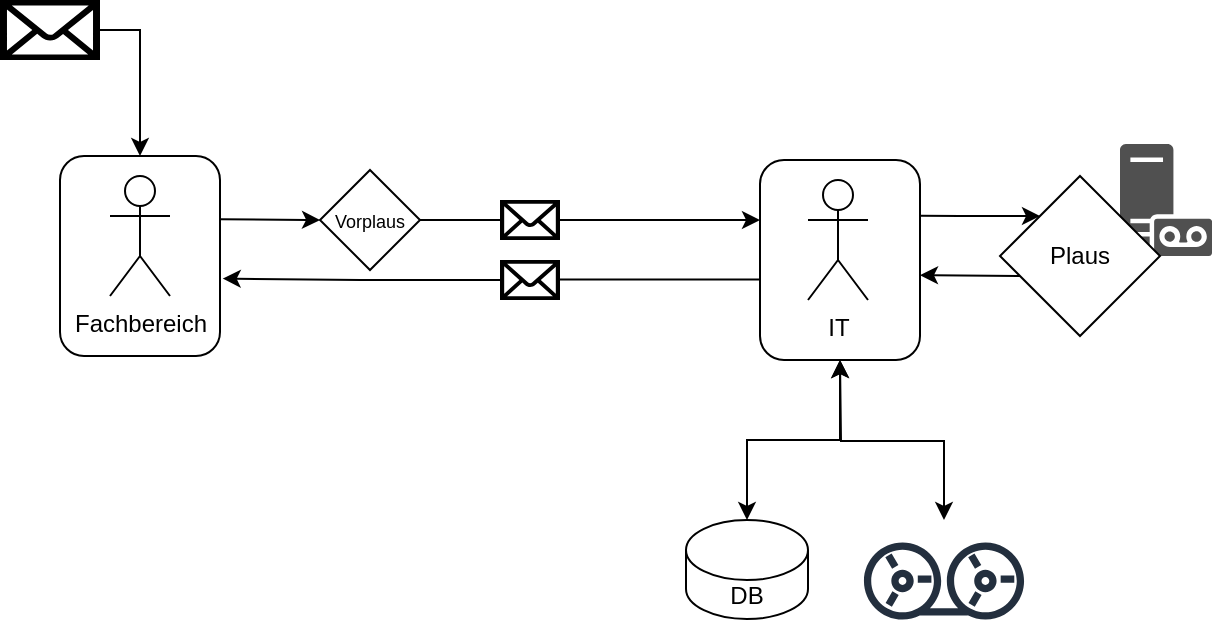 <mxfile version="14.8.0" type="github">
  <diagram id="AeT23atfMXd0uCMFiQIc" name="Page-1">
    <mxGraphModel dx="1122" dy="626" grid="1" gridSize="10" guides="1" tooltips="1" connect="1" arrows="1" fold="1" page="1" pageScale="1" pageWidth="827" pageHeight="1169" math="0" shadow="0">
      <root>
        <mxCell id="0" />
        <mxCell id="1" parent="0" />
        <mxCell id="8ohsTLq1N4-sM_qIcSxp-53" style="edgeStyle=orthogonalEdgeStyle;rounded=0;orthogonalLoop=1;jettySize=auto;html=1;exitX=0.5;exitY=0;exitDx=0;exitDy=0;startArrow=classic;startFill=1;endArrow=classic;endFill=1;" edge="1" parent="1" source="8ohsTLq1N4-sM_qIcSxp-49">
          <mxGeometry relative="1" as="geometry">
            <mxPoint x="430" y="240.0" as="targetPoint" />
          </mxGeometry>
        </mxCell>
        <mxCell id="8ohsTLq1N4-sM_qIcSxp-49" value="" style="rounded=1;whiteSpace=wrap;html=1;fillColor=#ffffff;strokeWidth=0;opacity=0;" vertex="1" parent="1">
          <mxGeometry x="444" y="320" width="76" height="50" as="geometry" />
        </mxCell>
        <mxCell id="8ohsTLq1N4-sM_qIcSxp-40" value="" style="rounded=1;whiteSpace=wrap;html=1;fillColor=#ffffff;" vertex="1" parent="1">
          <mxGeometry x="40" y="138" width="80" height="100" as="geometry" />
        </mxCell>
        <mxCell id="8ohsTLq1N4-sM_qIcSxp-52" style="edgeStyle=orthogonalEdgeStyle;rounded=0;orthogonalLoop=1;jettySize=auto;html=1;exitX=0.5;exitY=1;exitDx=0;exitDy=0;entryX=0.5;entryY=0;entryDx=0;entryDy=0;entryPerimeter=0;startArrow=classic;startFill=1;endArrow=classic;endFill=1;" edge="1" parent="1" source="8ohsTLq1N4-sM_qIcSxp-39" target="8ohsTLq1N4-sM_qIcSxp-34">
          <mxGeometry relative="1" as="geometry" />
        </mxCell>
        <mxCell id="8ohsTLq1N4-sM_qIcSxp-39" value="" style="rounded=1;whiteSpace=wrap;html=1;fillColor=#ffffff;" vertex="1" parent="1">
          <mxGeometry x="390" y="140" width="80" height="100" as="geometry" />
        </mxCell>
        <mxCell id="8ohsTLq1N4-sM_qIcSxp-3" value="&lt;font style=&quot;font-size: 9px&quot;&gt;Vorplaus&lt;/font&gt;" style="rhombus;whiteSpace=wrap;html=1;" vertex="1" parent="1">
          <mxGeometry x="170" y="145" width="50" height="50" as="geometry" />
        </mxCell>
        <mxCell id="8ohsTLq1N4-sM_qIcSxp-1" value="Fachbereich" style="shape=umlActor;verticalLabelPosition=bottom;verticalAlign=top;html=1;outlineConnect=0;" vertex="1" parent="1">
          <mxGeometry x="65" y="148" width="30" height="60" as="geometry" />
        </mxCell>
        <mxCell id="8ohsTLq1N4-sM_qIcSxp-11" value="IT" style="shape=umlActor;verticalLabelPosition=bottom;verticalAlign=top;html=1;outlineConnect=0;" vertex="1" parent="1">
          <mxGeometry x="414" y="150" width="30" height="60" as="geometry" />
        </mxCell>
        <mxCell id="8ohsTLq1N4-sM_qIcSxp-16" value="" style="pointerEvents=1;shadow=0;dashed=0;html=1;strokeColor=none;fillColor=#505050;labelPosition=center;verticalLabelPosition=bottom;verticalAlign=top;outlineConnect=0;align=center;shape=mxgraph.office.communications.voice_mail_preview;" vertex="1" parent="1">
          <mxGeometry x="570" y="132" width="46" height="56" as="geometry" />
        </mxCell>
        <mxCell id="8ohsTLq1N4-sM_qIcSxp-27" style="edgeStyle=orthogonalEdgeStyle;rounded=0;orthogonalLoop=1;jettySize=auto;html=1;exitX=0;exitY=0;exitDx=0;exitDy=0;startArrow=classic;startFill=1;endArrow=none;endFill=0;" edge="1" parent="1" source="8ohsTLq1N4-sM_qIcSxp-17">
          <mxGeometry relative="1" as="geometry">
            <mxPoint x="470" y="167.857" as="targetPoint" />
          </mxGeometry>
        </mxCell>
        <mxCell id="8ohsTLq1N4-sM_qIcSxp-17" value="Plaus" style="rhombus;whiteSpace=wrap;html=1;" vertex="1" parent="1">
          <mxGeometry x="510" y="148" width="80" height="80" as="geometry" />
        </mxCell>
        <mxCell id="8ohsTLq1N4-sM_qIcSxp-18" value="" style="endArrow=classic;html=1;exitX=1;exitY=0.5;exitDx=0;exitDy=0;exitPerimeter=0;" edge="1" parent="1" source="8ohsTLq1N4-sM_qIcSxp-20">
          <mxGeometry width="50" height="50" relative="1" as="geometry">
            <mxPoint x="164" y="169.76" as="sourcePoint" />
            <mxPoint x="390" y="170" as="targetPoint" />
          </mxGeometry>
        </mxCell>
        <mxCell id="8ohsTLq1N4-sM_qIcSxp-20" value="" style="shape=mxgraph.signs.tech.mail;html=1;pointerEvents=1;fillColor=#000000;strokeColor=none;verticalLabelPosition=bottom;verticalAlign=top;align=center;" vertex="1" parent="1">
          <mxGeometry x="260" y="160" width="30" height="20" as="geometry" />
        </mxCell>
        <mxCell id="8ohsTLq1N4-sM_qIcSxp-23" style="edgeStyle=orthogonalEdgeStyle;rounded=0;orthogonalLoop=1;jettySize=auto;html=1;exitX=0;exitY=0.5;exitDx=0;exitDy=0;exitPerimeter=0;startArrow=none;startFill=0;endArrow=classic;endFill=1;entryX=1.017;entryY=0.613;entryDx=0;entryDy=0;entryPerimeter=0;" edge="1" parent="1" source="8ohsTLq1N4-sM_qIcSxp-22" target="8ohsTLq1N4-sM_qIcSxp-40">
          <mxGeometry relative="1" as="geometry">
            <mxPoint x="180" y="200" as="targetPoint" />
          </mxGeometry>
        </mxCell>
        <mxCell id="8ohsTLq1N4-sM_qIcSxp-22" value="" style="shape=mxgraph.signs.tech.mail;html=1;pointerEvents=1;fillColor=#000000;strokeColor=none;verticalLabelPosition=bottom;verticalAlign=top;align=center;" vertex="1" parent="1">
          <mxGeometry x="260" y="190" width="30" height="20" as="geometry" />
        </mxCell>
        <mxCell id="8ohsTLq1N4-sM_qIcSxp-24" value="" style="endArrow=none;html=1;exitX=0;exitY=0.5;exitDx=0;exitDy=0;exitPerimeter=0;" edge="1" parent="1" source="8ohsTLq1N4-sM_qIcSxp-20">
          <mxGeometry width="50" height="50" relative="1" as="geometry">
            <mxPoint x="320" y="300" as="sourcePoint" />
            <mxPoint x="220" y="170" as="targetPoint" />
          </mxGeometry>
        </mxCell>
        <mxCell id="8ohsTLq1N4-sM_qIcSxp-25" value="" style="endArrow=none;html=1;exitX=0;exitY=0.5;exitDx=0;exitDy=0;exitPerimeter=0;" edge="1" parent="1">
          <mxGeometry width="50" height="50" relative="1" as="geometry">
            <mxPoint x="390" y="199.76" as="sourcePoint" />
            <mxPoint x="290" y="199.76" as="targetPoint" />
          </mxGeometry>
        </mxCell>
        <mxCell id="8ohsTLq1N4-sM_qIcSxp-31" value="" style="endArrow=classic;html=1;" edge="1" parent="1">
          <mxGeometry width="50" height="50" relative="1" as="geometry">
            <mxPoint x="520" y="198" as="sourcePoint" />
            <mxPoint x="470" y="197.58" as="targetPoint" />
          </mxGeometry>
        </mxCell>
        <mxCell id="8ohsTLq1N4-sM_qIcSxp-34" value="DB" style="shape=cylinder3;whiteSpace=wrap;html=1;boundedLbl=1;backgroundOutline=1;size=15;fillColor=#ffffff;" vertex="1" parent="1">
          <mxGeometry x="353" y="320" width="61" height="49.5" as="geometry" />
        </mxCell>
        <mxCell id="8ohsTLq1N4-sM_qIcSxp-36" value="" style="outlineConnect=0;fontColor=#232F3E;gradientColor=none;fillColor=#232F3E;strokeColor=none;dashed=0;verticalLabelPosition=bottom;verticalAlign=top;align=center;html=1;fontSize=12;fontStyle=0;aspect=fixed;pointerEvents=1;shape=mxgraph.aws4.tape_storage;" vertex="1" parent="1">
          <mxGeometry x="441.97" y="331" width="80.06" height="39" as="geometry" />
        </mxCell>
        <mxCell id="8ohsTLq1N4-sM_qIcSxp-43" value="" style="endArrow=none;html=1;exitX=0;exitY=0.5;exitDx=0;exitDy=0;endFill=0;startArrow=classic;startFill=1;" edge="1" parent="1" source="8ohsTLq1N4-sM_qIcSxp-3">
          <mxGeometry width="50" height="50" relative="1" as="geometry">
            <mxPoint x="160" y="169.58" as="sourcePoint" />
            <mxPoint x="120" y="169.58" as="targetPoint" />
          </mxGeometry>
        </mxCell>
        <mxCell id="8ohsTLq1N4-sM_qIcSxp-57" style="edgeStyle=orthogonalEdgeStyle;rounded=0;orthogonalLoop=1;jettySize=auto;html=1;exitX=1;exitY=0.5;exitDx=0;exitDy=0;exitPerimeter=0;entryX=0.5;entryY=0;entryDx=0;entryDy=0;startArrow=none;startFill=0;endArrow=classic;endFill=1;" edge="1" parent="1" source="8ohsTLq1N4-sM_qIcSxp-54" target="8ohsTLq1N4-sM_qIcSxp-40">
          <mxGeometry relative="1" as="geometry" />
        </mxCell>
        <mxCell id="8ohsTLq1N4-sM_qIcSxp-54" value="" style="shape=mxgraph.signs.tech.mail;html=1;pointerEvents=1;fillColor=#000000;strokeColor=none;verticalLabelPosition=bottom;verticalAlign=top;align=center;" vertex="1" parent="1">
          <mxGeometry x="10" y="60" width="50" height="30" as="geometry" />
        </mxCell>
      </root>
    </mxGraphModel>
  </diagram>
</mxfile>
